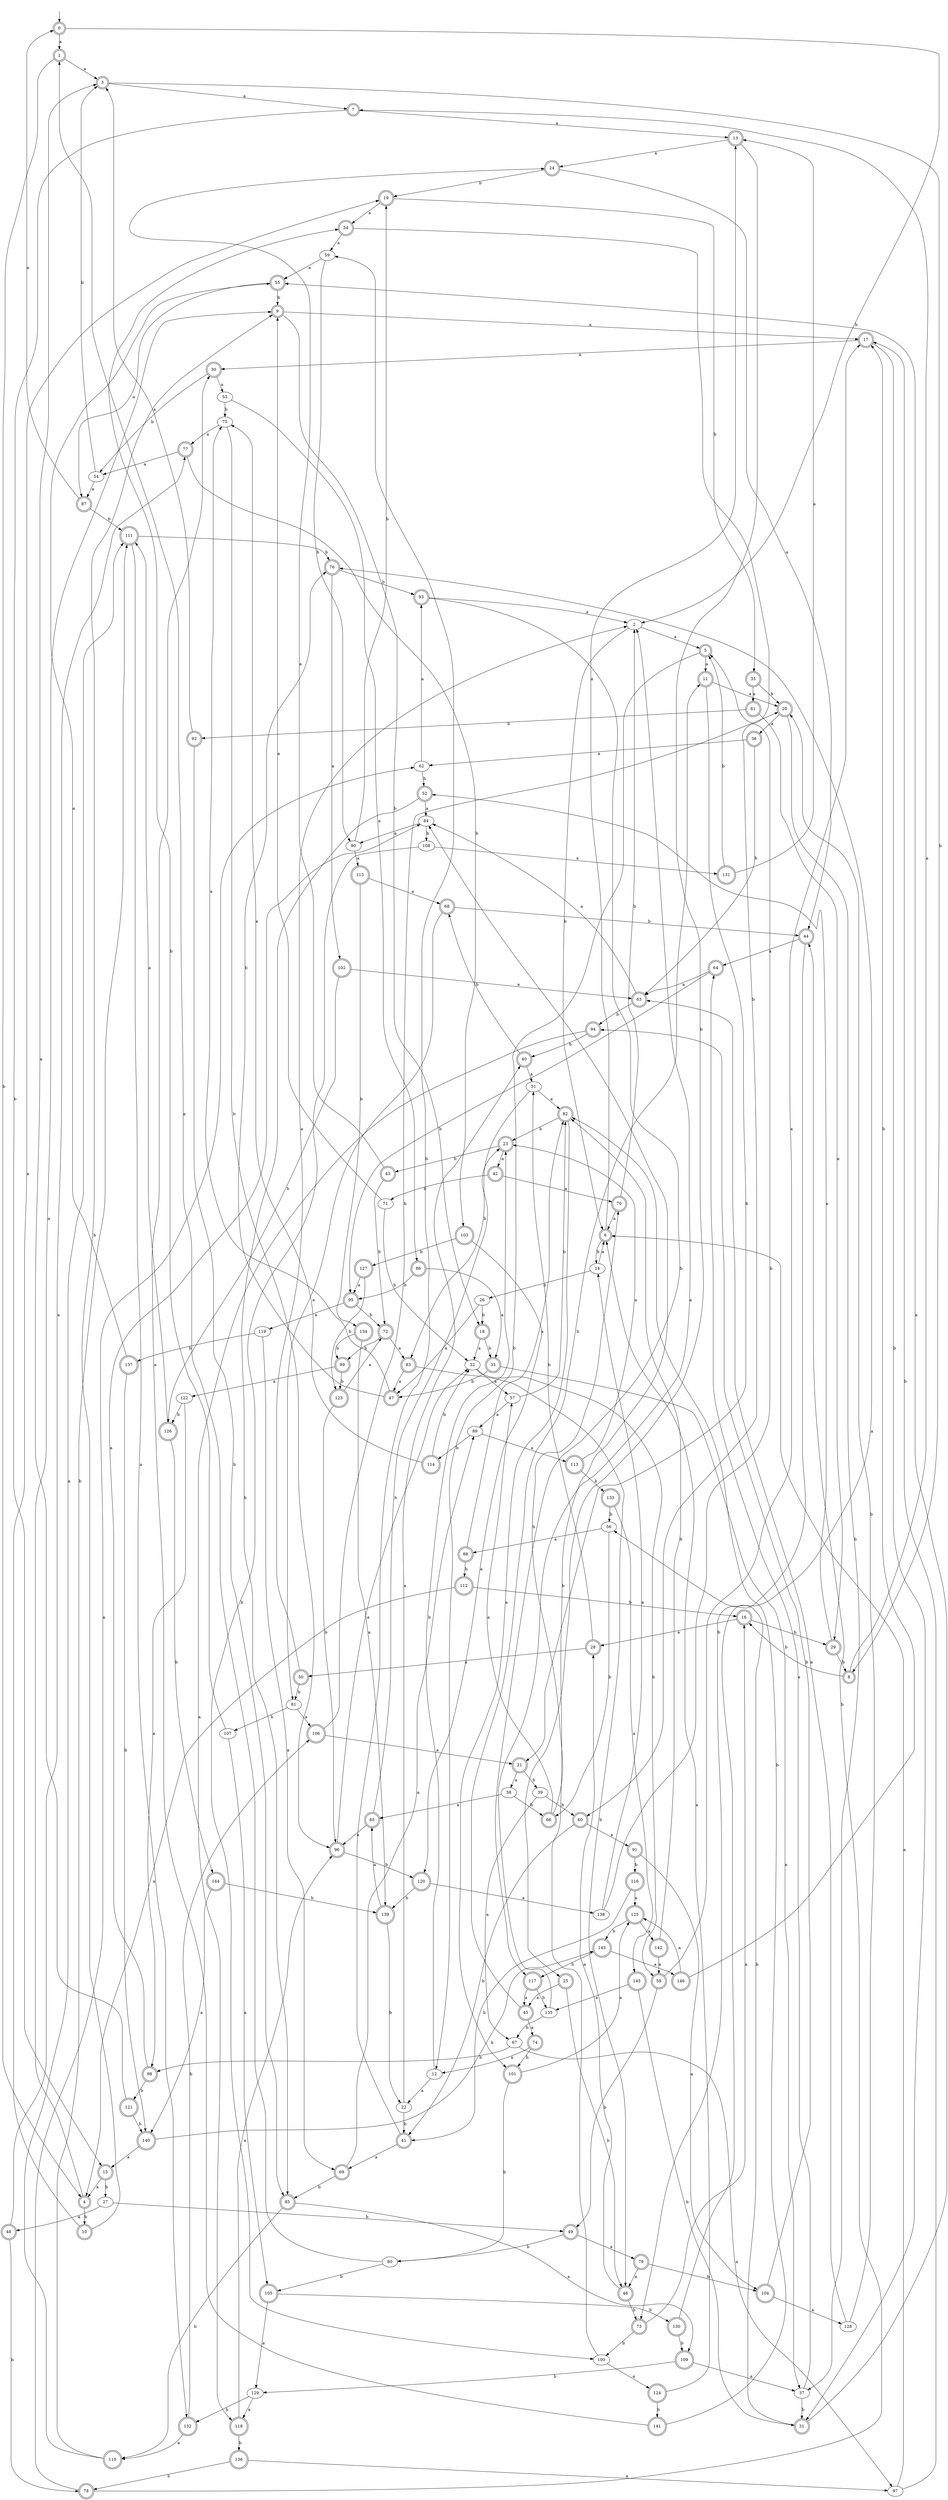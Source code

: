 digraph RandomDFA {
  __start0 [label="", shape=none];
  __start0 -> 0 [label=""];
  0 [shape=circle] [shape=doublecircle]
  0 -> 1 [label="a"]
  0 -> 2 [label="b"]
  1 [shape=doublecircle]
  1 -> 3 [label="a"]
  1 -> 4 [label="b"]
  2
  2 -> 5 [label="a"]
  2 -> 6 [label="b"]
  3 [shape=doublecircle]
  3 -> 7 [label="a"]
  3 -> 8 [label="b"]
  4 [shape=doublecircle]
  4 -> 9 [label="a"]
  4 -> 10 [label="b"]
  5 [shape=doublecircle]
  5 -> 11 [label="a"]
  5 -> 12 [label="b"]
  6 [shape=doublecircle]
  6 -> 13 [label="a"]
  6 -> 14 [label="b"]
  7 [shape=doublecircle]
  7 -> 13 [label="a"]
  7 -> 15 [label="b"]
  8 [shape=doublecircle]
  8 -> 7 [label="a"]
  8 -> 16 [label="b"]
  9 [shape=doublecircle]
  9 -> 17 [label="a"]
  9 -> 18 [label="b"]
  10 [shape=doublecircle]
  10 -> 19 [label="a"]
  10 -> 9 [label="b"]
  11 [shape=doublecircle]
  11 -> 20 [label="a"]
  11 -> 21 [label="b"]
  12
  12 -> 22 [label="a"]
  12 -> 23 [label="b"]
  13 [shape=doublecircle]
  13 -> 24 [label="a"]
  13 -> 25 [label="b"]
  14
  14 -> 6 [label="a"]
  14 -> 26 [label="b"]
  15 [shape=doublecircle]
  15 -> 4 [label="a"]
  15 -> 27 [label="b"]
  16 [shape=doublecircle]
  16 -> 28 [label="a"]
  16 -> 29 [label="b"]
  17 [shape=doublecircle]
  17 -> 30 [label="a"]
  17 -> 31 [label="b"]
  18 [shape=doublecircle]
  18 -> 32 [label="a"]
  18 -> 33 [label="b"]
  19 [shape=doublecircle]
  19 -> 34 [label="a"]
  19 -> 35 [label="b"]
  20 [shape=doublecircle]
  20 -> 36 [label="a"]
  20 -> 37 [label="b"]
  21 [shape=doublecircle]
  21 -> 38 [label="a"]
  21 -> 39 [label="b"]
  22
  22 -> 40 [label="a"]
  22 -> 41 [label="b"]
  23 [shape=doublecircle]
  23 -> 42 [label="a"]
  23 -> 43 [label="b"]
  24 [shape=doublecircle]
  24 -> 44 [label="a"]
  24 -> 19 [label="b"]
  25 [shape=doublecircle]
  25 -> 45 [label="a"]
  25 -> 46 [label="b"]
  26
  26 -> 47 [label="a"]
  26 -> 18 [label="b"]
  27
  27 -> 48 [label="a"]
  27 -> 49 [label="b"]
  28 [shape=doublecircle]
  28 -> 50 [label="a"]
  28 -> 51 [label="b"]
  29 [shape=doublecircle]
  29 -> 52 [label="a"]
  29 -> 8 [label="b"]
  30 [shape=doublecircle]
  30 -> 53 [label="a"]
  30 -> 54 [label="b"]
  31 [shape=doublecircle]
  31 -> 55 [label="a"]
  31 -> 56 [label="b"]
  32
  32 -> 57 [label="a"]
  32 -> 58 [label="b"]
  33 [shape=doublecircle]
  33 -> 37 [label="a"]
  33 -> 47 [label="b"]
  34 [shape=doublecircle]
  34 -> 59 [label="a"]
  34 -> 60 [label="b"]
  35 [shape=doublecircle]
  35 -> 61 [label="a"]
  35 -> 20 [label="b"]
  36 [shape=doublecircle]
  36 -> 62 [label="a"]
  36 -> 63 [label="b"]
  37
  37 -> 64 [label="a"]
  37 -> 31 [label="b"]
  38
  38 -> 65 [label="a"]
  38 -> 66 [label="b"]
  39
  39 -> 67 [label="a"]
  39 -> 60 [label="b"]
  40 [shape=doublecircle]
  40 -> 51 [label="a"]
  40 -> 68 [label="b"]
  41 [shape=doublecircle]
  41 -> 69 [label="a"]
  41 -> 59 [label="b"]
  42 [shape=doublecircle]
  42 -> 70 [label="a"]
  42 -> 71 [label="b"]
  43 [shape=doublecircle]
  43 -> 24 [label="a"]
  43 -> 72 [label="b"]
  44 [shape=doublecircle]
  44 -> 64 [label="a"]
  44 -> 73 [label="b"]
  45 [shape=doublecircle]
  45 -> 74 [label="a"]
  45 -> 11 [label="b"]
  46 [shape=doublecircle]
  46 -> 28 [label="a"]
  46 -> 73 [label="b"]
  47 [shape=doublecircle]
  47 -> 75 [label="a"]
  47 -> 76 [label="b"]
  48 [shape=doublecircle]
  48 -> 77 [label="a"]
  48 -> 78 [label="b"]
  49 [shape=doublecircle]
  49 -> 79 [label="a"]
  49 -> 80 [label="b"]
  50 [shape=doublecircle]
  50 -> 2 [label="a"]
  50 -> 81 [label="b"]
  51
  51 -> 82 [label="a"]
  51 -> 83 [label="b"]
  52 [shape=doublecircle]
  52 -> 84 [label="a"]
  52 -> 85 [label="b"]
  53
  53 -> 86 [label="a"]
  53 -> 75 [label="b"]
  54
  54 -> 87 [label="a"]
  54 -> 3 [label="b"]
  55 [shape=doublecircle]
  55 -> 87 [label="a"]
  55 -> 9 [label="b"]
  56
  56 -> 88 [label="a"]
  56 -> 66 [label="b"]
  57
  57 -> 89 [label="a"]
  57 -> 82 [label="b"]
  58 [shape=doublecircle]
  58 -> 17 [label="a"]
  58 -> 49 [label="b"]
  59
  59 -> 55 [label="a"]
  59 -> 90 [label="b"]
  60 [shape=doublecircle]
  60 -> 91 [label="a"]
  60 -> 41 [label="b"]
  61 [shape=doublecircle]
  61 -> 29 [label="a"]
  61 -> 92 [label="b"]
  62
  62 -> 93 [label="a"]
  62 -> 52 [label="b"]
  63 [shape=doublecircle]
  63 -> 84 [label="a"]
  63 -> 94 [label="b"]
  64 [shape=doublecircle]
  64 -> 63 [label="a"]
  64 -> 95 [label="b"]
  65 [shape=doublecircle]
  65 -> 96 [label="a"]
  65 -> 23 [label="b"]
  66 [shape=doublecircle]
  66 -> 57 [label="a"]
  66 -> 70 [label="b"]
  67
  67 -> 97 [label="a"]
  67 -> 98 [label="b"]
  68 [shape=doublecircle]
  68 -> 81 [label="a"]
  68 -> 44 [label="b"]
  69 [shape=doublecircle]
  69 -> 89 [label="a"]
  69 -> 85 [label="b"]
  70 [shape=doublecircle]
  70 -> 6 [label="a"]
  70 -> 2 [label="b"]
  71
  71 -> 9 [label="a"]
  71 -> 32 [label="b"]
  72 [shape=doublecircle]
  72 -> 83 [label="a"]
  72 -> 99 [label="b"]
  73 [shape=doublecircle]
  73 -> 16 [label="a"]
  73 -> 100 [label="b"]
  74 [shape=doublecircle]
  74 -> 12 [label="a"]
  74 -> 101 [label="b"]
  75
  75 -> 77 [label="a"]
  75 -> 96 [label="b"]
  76 [shape=doublecircle]
  76 -> 102 [label="a"]
  76 -> 93 [label="b"]
  77 [shape=doublecircle]
  77 -> 54 [label="a"]
  77 -> 103 [label="b"]
  78 [shape=doublecircle]
  78 -> 62 [label="a"]
  78 -> 44 [label="b"]
  79 [shape=doublecircle]
  79 -> 46 [label="a"]
  79 -> 104 [label="b"]
  80
  80 -> 1 [label="a"]
  80 -> 105 [label="b"]
  81
  81 -> 106 [label="a"]
  81 -> 107 [label="b"]
  82 [shape=doublecircle]
  82 -> 101 [label="a"]
  82 -> 23 [label="b"]
  83 [shape=doublecircle]
  83 -> 47 [label="a"]
  83 -> 46 [label="b"]
  84
  84 -> 90 [label="a"]
  84 -> 108 [label="b"]
  85 [shape=doublecircle]
  85 -> 109 [label="a"]
  85 -> 110 [label="b"]
  86 [shape=doublecircle]
  86 -> 33 [label="a"]
  86 -> 95 [label="b"]
  87 [shape=doublecircle]
  87 -> 0 [label="a"]
  87 -> 111 [label="b"]
  88 [shape=doublecircle]
  88 -> 82 [label="a"]
  88 -> 112 [label="b"]
  89
  89 -> 113 [label="a"]
  89 -> 114 [label="b"]
  90
  90 -> 115 [label="a"]
  90 -> 19 [label="b"]
  91 [shape=doublecircle]
  91 -> 104 [label="a"]
  91 -> 116 [label="b"]
  92 [shape=doublecircle]
  92 -> 3 [label="a"]
  92 -> 85 [label="b"]
  93 [shape=doublecircle]
  93 -> 2 [label="a"]
  93 -> 117 [label="b"]
  94 [shape=doublecircle]
  94 -> 118 [label="a"]
  94 -> 40 [label="b"]
  95 [shape=doublecircle]
  95 -> 119 [label="a"]
  95 -> 72 [label="b"]
  96 [shape=doublecircle]
  96 -> 32 [label="a"]
  96 -> 120 [label="b"]
  97
  97 -> 6 [label="a"]
  97 -> 17 [label="b"]
  98 [shape=doublecircle]
  98 -> 84 [label="a"]
  98 -> 121 [label="b"]
  99 [shape=doublecircle]
  99 -> 122 [label="a"]
  99 -> 123 [label="b"]
  100
  100 -> 124 [label="a"]
  100 -> 84 [label="b"]
  101 [shape=doublecircle]
  101 -> 125 [label="a"]
  101 -> 80 [label="b"]
  102 [shape=doublecircle]
  102 -> 63 [label="a"]
  102 -> 126 [label="b"]
  103 [shape=doublecircle]
  103 -> 120 [label="a"]
  103 -> 127 [label="b"]
  104 [shape=doublecircle]
  104 -> 128 [label="a"]
  104 -> 94 [label="b"]
  105 [shape=doublecircle]
  105 -> 129 [label="a"]
  105 -> 130 [label="b"]
  106 [shape=doublecircle]
  106 -> 21 [label="a"]
  106 -> 20 [label="b"]
  107
  107 -> 105 [label="a"]
  107 -> 34 [label="b"]
  108
  108 -> 131 [label="a"]
  108 -> 100 [label="b"]
  109 [shape=doublecircle]
  109 -> 37 [label="a"]
  109 -> 129 [label="b"]
  110 [shape=doublecircle]
  110 -> 111 [label="a"]
  110 -> 111 [label="b"]
  111 [shape=doublecircle]
  111 -> 132 [label="a"]
  111 -> 76 [label="b"]
  112 [shape=doublecircle]
  112 -> 4 [label="a"]
  112 -> 16 [label="b"]
  113 [shape=doublecircle]
  113 -> 23 [label="a"]
  113 -> 133 [label="b"]
  114 [shape=doublecircle]
  114 -> 75 [label="a"]
  114 -> 32 [label="b"]
  115 [shape=doublecircle]
  115 -> 68 [label="a"]
  115 -> 134 [label="b"]
  116 [shape=doublecircle]
  116 -> 125 [label="a"]
  116 -> 41 [label="b"]
  117 [shape=doublecircle]
  117 -> 45 [label="a"]
  117 -> 135 [label="b"]
  118 [shape=doublecircle]
  118 -> 96 [label="a"]
  118 -> 136 [label="b"]
  119
  119 -> 69 [label="a"]
  119 -> 137 [label="b"]
  120 [shape=doublecircle]
  120 -> 138 [label="a"]
  120 -> 139 [label="b"]
  121 [shape=doublecircle]
  121 -> 3 [label="a"]
  121 -> 140 [label="b"]
  122
  122 -> 98 [label="a"]
  122 -> 126 [label="b"]
  123 [shape=doublecircle]
  123 -> 72 [label="a"]
  123 -> 96 [label="b"]
  124 [shape=doublecircle]
  124 -> 6 [label="a"]
  124 -> 141 [label="b"]
  125 [shape=doublecircle]
  125 -> 142 [label="a"]
  125 -> 143 [label="b"]
  126 [shape=doublecircle]
  126 -> 111 [label="a"]
  126 -> 144 [label="b"]
  127 [shape=doublecircle]
  127 -> 95 [label="a"]
  127 -> 123 [label="b"]
  128
  128 -> 63 [label="a"]
  128 -> 20 [label="b"]
  129
  129 -> 118 [label="a"]
  129 -> 132 [label="b"]
  130 [shape=doublecircle]
  130 -> 76 [label="a"]
  130 -> 109 [label="b"]
  131 [shape=doublecircle]
  131 -> 13 [label="a"]
  131 -> 5 [label="b"]
  132 [shape=doublecircle]
  132 -> 110 [label="a"]
  132 -> 106 [label="b"]
  133 [shape=doublecircle]
  133 -> 145 [label="a"]
  133 -> 56 [label="b"]
  134 [shape=doublecircle]
  134 -> 139 [label="a"]
  134 -> 99 [label="b"]
  135
  135 -> 2 [label="a"]
  135 -> 67 [label="b"]
  136 [shape=doublecircle]
  136 -> 97 [label="a"]
  136 -> 78 [label="b"]
  137 [shape=doublecircle]
  137 -> 55 [label="a"]
  137 -> 140 [label="b"]
  138
  138 -> 14 [label="a"]
  138 -> 5 [label="b"]
  139 [shape=doublecircle]
  139 -> 65 [label="a"]
  139 -> 22 [label="b"]
  140 [shape=doublecircle]
  140 -> 15 [label="a"]
  140 -> 143 [label="b"]
  141 [shape=doublecircle]
  141 -> 30 [label="a"]
  141 -> 82 [label="b"]
  142 [shape=doublecircle]
  142 -> 58 [label="a"]
  142 -> 82 [label="b"]
  143 [shape=doublecircle]
  143 -> 146 [label="a"]
  143 -> 117 [label="b"]
  144 [shape=doublecircle]
  144 -> 140 [label="a"]
  144 -> 139 [label="b"]
  145 [shape=doublecircle]
  145 -> 135 [label="a"]
  145 -> 31 [label="b"]
  146 [shape=doublecircle]
  146 -> 125 [label="a"]
  146 -> 17 [label="b"]
}
